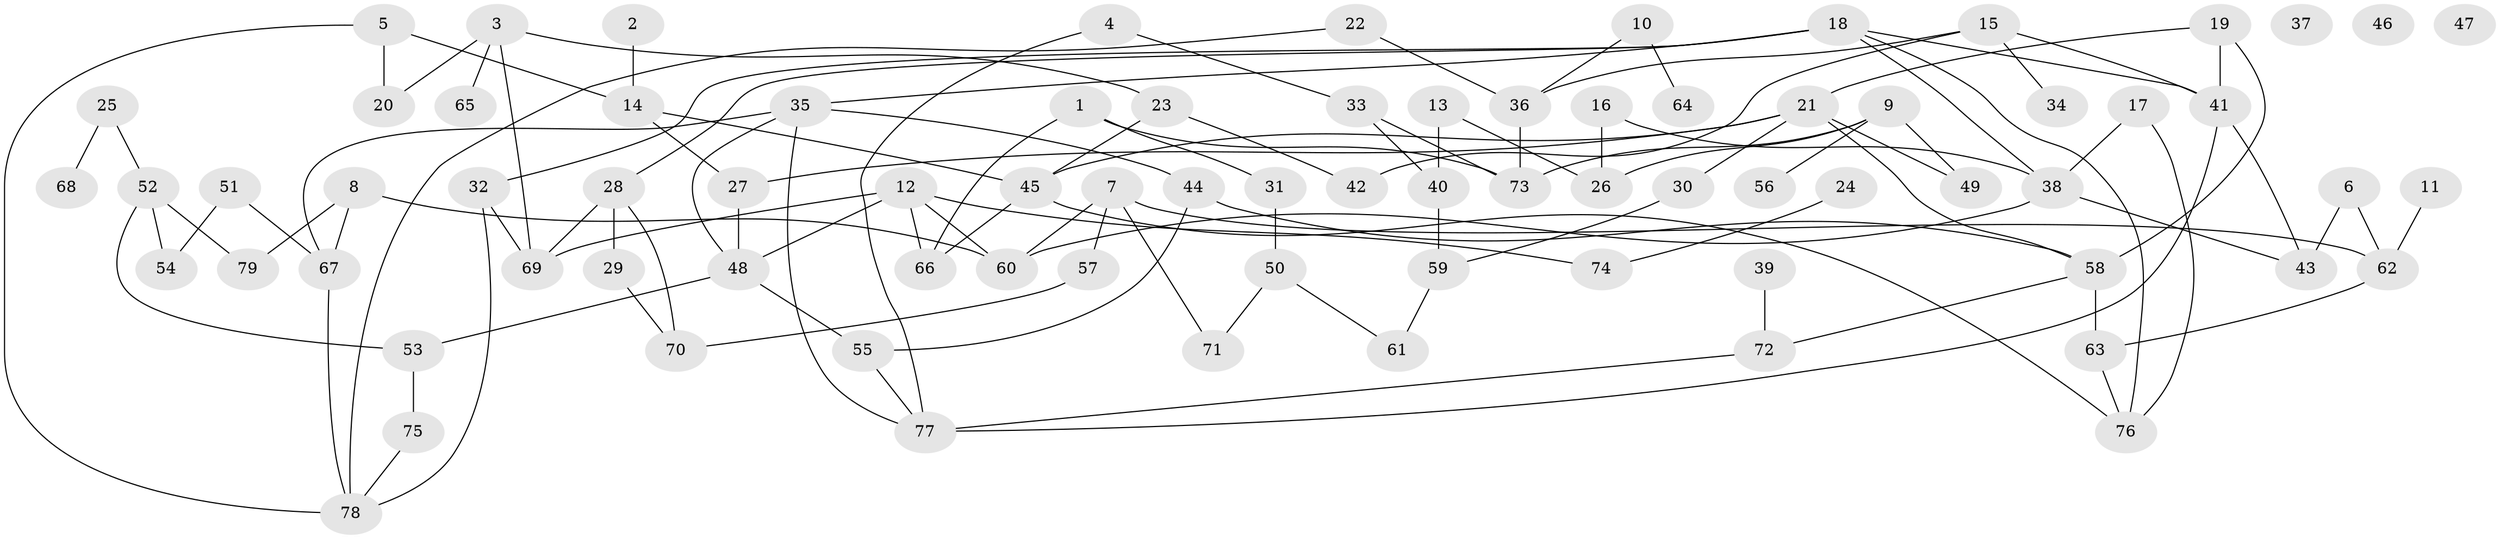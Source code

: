 // coarse degree distribution, {4: 0.1282051282051282, 1: 0.1282051282051282, 7: 0.02564102564102564, 2: 0.15384615384615385, 5: 0.15384615384615385, 3: 0.23076923076923078, 6: 0.05128205128205128, 9: 0.02564102564102564, 8: 0.02564102564102564, 0: 0.07692307692307693}
// Generated by graph-tools (version 1.1) at 2025/16/03/04/25 18:16:30]
// undirected, 79 vertices, 113 edges
graph export_dot {
graph [start="1"]
  node [color=gray90,style=filled];
  1;
  2;
  3;
  4;
  5;
  6;
  7;
  8;
  9;
  10;
  11;
  12;
  13;
  14;
  15;
  16;
  17;
  18;
  19;
  20;
  21;
  22;
  23;
  24;
  25;
  26;
  27;
  28;
  29;
  30;
  31;
  32;
  33;
  34;
  35;
  36;
  37;
  38;
  39;
  40;
  41;
  42;
  43;
  44;
  45;
  46;
  47;
  48;
  49;
  50;
  51;
  52;
  53;
  54;
  55;
  56;
  57;
  58;
  59;
  60;
  61;
  62;
  63;
  64;
  65;
  66;
  67;
  68;
  69;
  70;
  71;
  72;
  73;
  74;
  75;
  76;
  77;
  78;
  79;
  1 -- 31;
  1 -- 66;
  1 -- 73;
  2 -- 14;
  3 -- 20;
  3 -- 23;
  3 -- 65;
  3 -- 69;
  4 -- 33;
  4 -- 77;
  5 -- 14;
  5 -- 20;
  5 -- 78;
  6 -- 43;
  6 -- 62;
  7 -- 57;
  7 -- 60;
  7 -- 62;
  7 -- 71;
  8 -- 60;
  8 -- 67;
  8 -- 79;
  9 -- 26;
  9 -- 49;
  9 -- 56;
  9 -- 73;
  10 -- 36;
  10 -- 64;
  11 -- 62;
  12 -- 48;
  12 -- 60;
  12 -- 66;
  12 -- 69;
  12 -- 74;
  13 -- 26;
  13 -- 40;
  14 -- 27;
  14 -- 45;
  15 -- 34;
  15 -- 36;
  15 -- 41;
  15 -- 42;
  16 -- 26;
  16 -- 38;
  17 -- 38;
  17 -- 76;
  18 -- 28;
  18 -- 32;
  18 -- 35;
  18 -- 38;
  18 -- 41;
  18 -- 76;
  19 -- 21;
  19 -- 41;
  19 -- 58;
  21 -- 27;
  21 -- 30;
  21 -- 45;
  21 -- 49;
  21 -- 58;
  22 -- 36;
  22 -- 78;
  23 -- 42;
  23 -- 45;
  24 -- 74;
  25 -- 52;
  25 -- 68;
  27 -- 48;
  28 -- 29;
  28 -- 69;
  28 -- 70;
  29 -- 70;
  30 -- 59;
  31 -- 50;
  32 -- 69;
  32 -- 78;
  33 -- 40;
  33 -- 73;
  35 -- 44;
  35 -- 48;
  35 -- 67;
  35 -- 77;
  36 -- 73;
  38 -- 43;
  38 -- 60;
  39 -- 72;
  40 -- 59;
  41 -- 43;
  41 -- 77;
  44 -- 55;
  44 -- 58;
  45 -- 66;
  45 -- 76;
  48 -- 53;
  48 -- 55;
  50 -- 61;
  50 -- 71;
  51 -- 54;
  51 -- 67;
  52 -- 53;
  52 -- 54;
  52 -- 79;
  53 -- 75;
  55 -- 77;
  57 -- 70;
  58 -- 63;
  58 -- 72;
  59 -- 61;
  62 -- 63;
  63 -- 76;
  67 -- 78;
  72 -- 77;
  75 -- 78;
}
